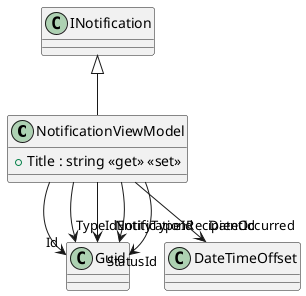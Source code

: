 @startuml
class NotificationViewModel {
    + Title : string <<get>> <<set>>
}
INotification <|-- NotificationViewModel
NotificationViewModel --> "Id" Guid
NotificationViewModel --> "TypeId" Guid
NotificationViewModel --> "DateOccurred" DateTimeOffset
NotificationViewModel --> "NotificationRecipientId" Guid
NotificationViewModel --> "EntityTypeId" Guid
NotificationViewModel --> "StatusId" Guid
@enduml
